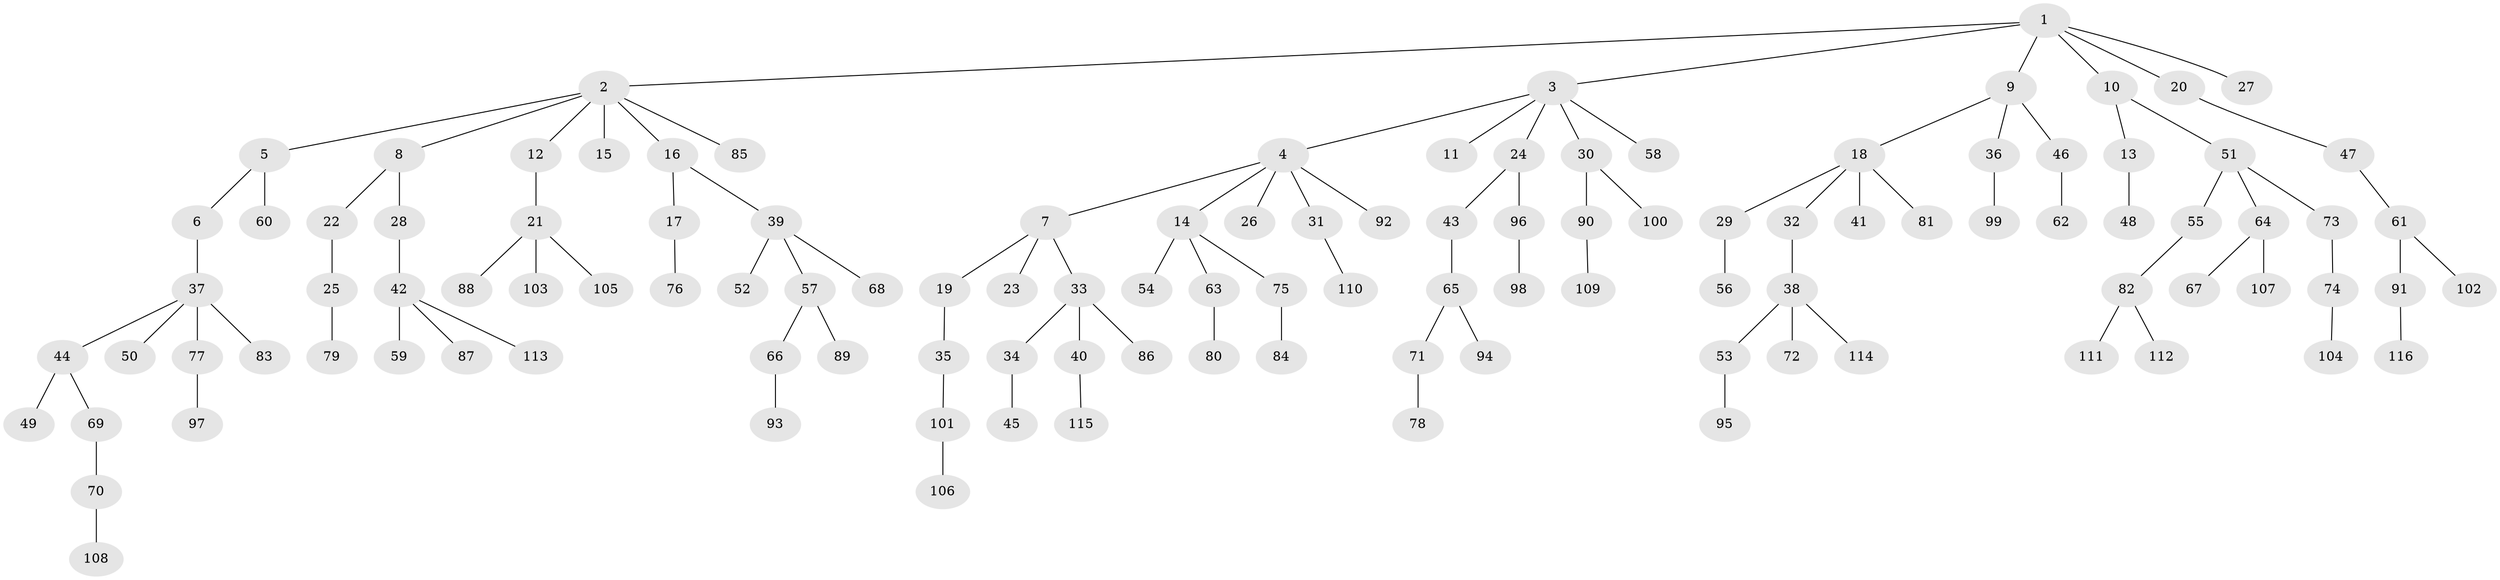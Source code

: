 // coarse degree distribution, {10: 0.012345679012345678, 8: 0.024691358024691357, 3: 0.16049382716049382, 4: 0.037037037037037035, 1: 0.5802469135802469, 2: 0.16049382716049382, 5: 0.024691358024691357}
// Generated by graph-tools (version 1.1) at 2025/24/03/03/25 07:24:05]
// undirected, 116 vertices, 115 edges
graph export_dot {
graph [start="1"]
  node [color=gray90,style=filled];
  1;
  2;
  3;
  4;
  5;
  6;
  7;
  8;
  9;
  10;
  11;
  12;
  13;
  14;
  15;
  16;
  17;
  18;
  19;
  20;
  21;
  22;
  23;
  24;
  25;
  26;
  27;
  28;
  29;
  30;
  31;
  32;
  33;
  34;
  35;
  36;
  37;
  38;
  39;
  40;
  41;
  42;
  43;
  44;
  45;
  46;
  47;
  48;
  49;
  50;
  51;
  52;
  53;
  54;
  55;
  56;
  57;
  58;
  59;
  60;
  61;
  62;
  63;
  64;
  65;
  66;
  67;
  68;
  69;
  70;
  71;
  72;
  73;
  74;
  75;
  76;
  77;
  78;
  79;
  80;
  81;
  82;
  83;
  84;
  85;
  86;
  87;
  88;
  89;
  90;
  91;
  92;
  93;
  94;
  95;
  96;
  97;
  98;
  99;
  100;
  101;
  102;
  103;
  104;
  105;
  106;
  107;
  108;
  109;
  110;
  111;
  112;
  113;
  114;
  115;
  116;
  1 -- 2;
  1 -- 3;
  1 -- 9;
  1 -- 10;
  1 -- 20;
  1 -- 27;
  2 -- 5;
  2 -- 8;
  2 -- 12;
  2 -- 15;
  2 -- 16;
  2 -- 85;
  3 -- 4;
  3 -- 11;
  3 -- 24;
  3 -- 30;
  3 -- 58;
  4 -- 7;
  4 -- 14;
  4 -- 26;
  4 -- 31;
  4 -- 92;
  5 -- 6;
  5 -- 60;
  6 -- 37;
  7 -- 19;
  7 -- 23;
  7 -- 33;
  8 -- 22;
  8 -- 28;
  9 -- 18;
  9 -- 36;
  9 -- 46;
  10 -- 13;
  10 -- 51;
  12 -- 21;
  13 -- 48;
  14 -- 54;
  14 -- 63;
  14 -- 75;
  16 -- 17;
  16 -- 39;
  17 -- 76;
  18 -- 29;
  18 -- 32;
  18 -- 41;
  18 -- 81;
  19 -- 35;
  20 -- 47;
  21 -- 88;
  21 -- 103;
  21 -- 105;
  22 -- 25;
  24 -- 43;
  24 -- 96;
  25 -- 79;
  28 -- 42;
  29 -- 56;
  30 -- 90;
  30 -- 100;
  31 -- 110;
  32 -- 38;
  33 -- 34;
  33 -- 40;
  33 -- 86;
  34 -- 45;
  35 -- 101;
  36 -- 99;
  37 -- 44;
  37 -- 50;
  37 -- 77;
  37 -- 83;
  38 -- 53;
  38 -- 72;
  38 -- 114;
  39 -- 52;
  39 -- 57;
  39 -- 68;
  40 -- 115;
  42 -- 59;
  42 -- 87;
  42 -- 113;
  43 -- 65;
  44 -- 49;
  44 -- 69;
  46 -- 62;
  47 -- 61;
  51 -- 55;
  51 -- 64;
  51 -- 73;
  53 -- 95;
  55 -- 82;
  57 -- 66;
  57 -- 89;
  61 -- 91;
  61 -- 102;
  63 -- 80;
  64 -- 67;
  64 -- 107;
  65 -- 71;
  65 -- 94;
  66 -- 93;
  69 -- 70;
  70 -- 108;
  71 -- 78;
  73 -- 74;
  74 -- 104;
  75 -- 84;
  77 -- 97;
  82 -- 111;
  82 -- 112;
  90 -- 109;
  91 -- 116;
  96 -- 98;
  101 -- 106;
}
